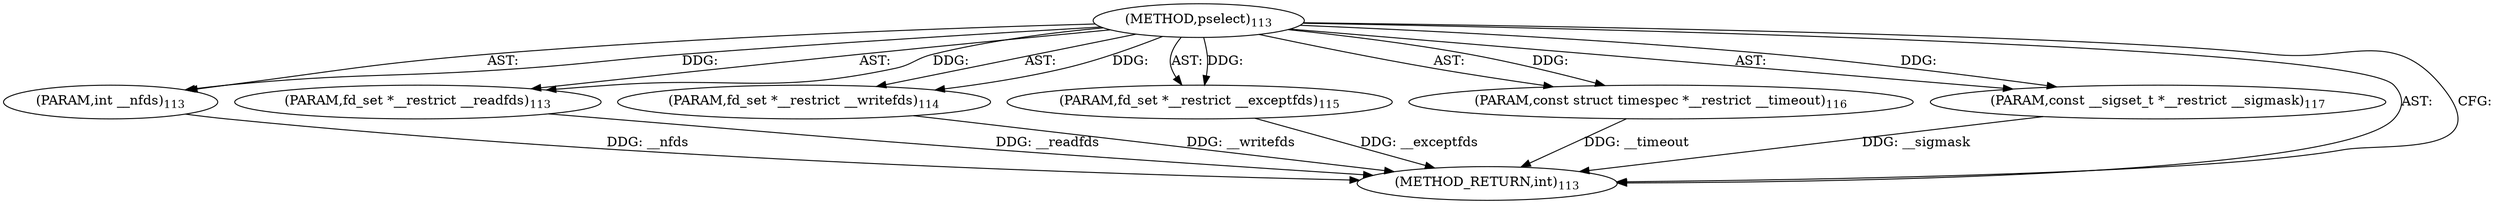 digraph "pselect" {  
"45405" [label = <(METHOD,pselect)<SUB>113</SUB>> ]
"45406" [label = <(PARAM,int __nfds)<SUB>113</SUB>> ]
"45407" [label = <(PARAM,fd_set *__restrict __readfds)<SUB>113</SUB>> ]
"45408" [label = <(PARAM,fd_set *__restrict __writefds)<SUB>114</SUB>> ]
"45409" [label = <(PARAM,fd_set *__restrict __exceptfds)<SUB>115</SUB>> ]
"45410" [label = <(PARAM,const struct timespec *__restrict __timeout)<SUB>116</SUB>> ]
"45411" [label = <(PARAM,const __sigset_t *__restrict __sigmask)<SUB>117</SUB>> ]
"45412" [label = <(METHOD_RETURN,int)<SUB>113</SUB>> ]
  "45405" -> "45406"  [ label = "AST: "] 
  "45405" -> "45407"  [ label = "AST: "] 
  "45405" -> "45408"  [ label = "AST: "] 
  "45405" -> "45409"  [ label = "AST: "] 
  "45405" -> "45410"  [ label = "AST: "] 
  "45405" -> "45411"  [ label = "AST: "] 
  "45405" -> "45412"  [ label = "AST: "] 
  "45405" -> "45412"  [ label = "CFG: "] 
  "45406" -> "45412"  [ label = "DDG: __nfds"] 
  "45407" -> "45412"  [ label = "DDG: __readfds"] 
  "45408" -> "45412"  [ label = "DDG: __writefds"] 
  "45409" -> "45412"  [ label = "DDG: __exceptfds"] 
  "45410" -> "45412"  [ label = "DDG: __timeout"] 
  "45411" -> "45412"  [ label = "DDG: __sigmask"] 
  "45405" -> "45406"  [ label = "DDG: "] 
  "45405" -> "45407"  [ label = "DDG: "] 
  "45405" -> "45408"  [ label = "DDG: "] 
  "45405" -> "45409"  [ label = "DDG: "] 
  "45405" -> "45410"  [ label = "DDG: "] 
  "45405" -> "45411"  [ label = "DDG: "] 
}
